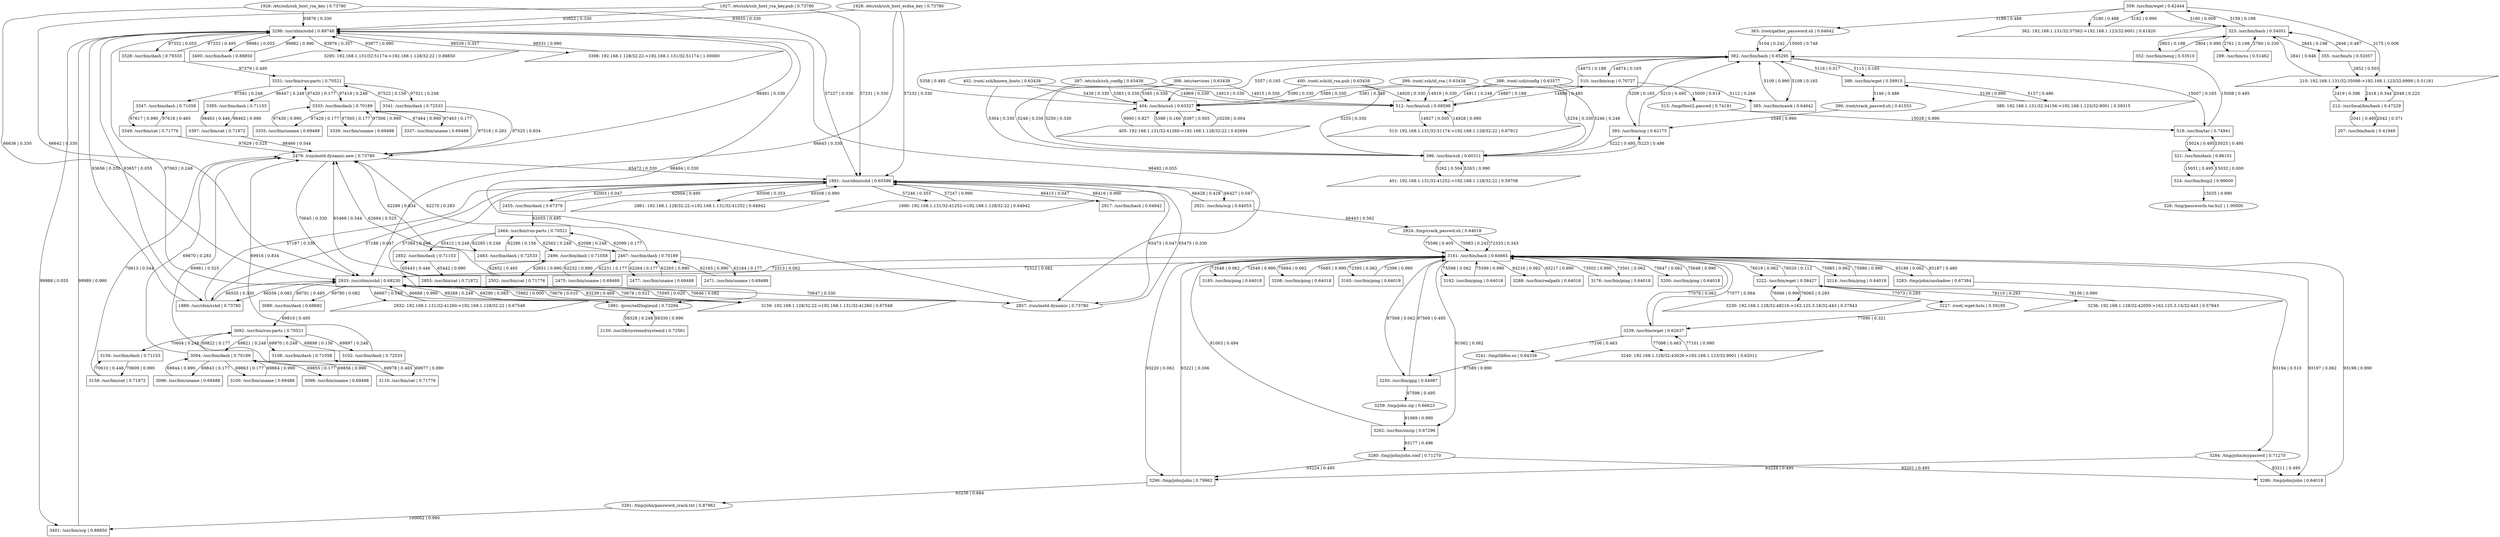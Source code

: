 digraph G {
  3296 [ label="3296: /usr/sbin/sshd | 0.89748" shape="box" ];
  3290 [ label="3290: /tmp/john/john | 0.79962" shape="box" ];
  3192 [ label="3192: /usr/bin/ping | 0.64018" shape="box" ];
  1928 [ label="1928: /etc/ssh/ssh_host_ecdsa_key | 0.73780" shape="ellipse" ];
  363 [ label="363: /root/gather_password.sh | 0.64642" shape="ellipse" ];
  400 [ label="400: /root/.ssh/id_rsa.pub | 0.63438" shape="ellipse" ];
  399 [ label="399: /root/.ssh/id_rsa | 0.63438" shape="ellipse" ];
  355 [ label="355: /usr/bin/ls | 0.52057" shape="box" ];
  3288 [ label="3288: /usr/bin/realpath | 0.64018" shape="box" ];
  2502 [ label="2502: /usr/bin/cat | 0.71776" shape="box" ];
  3108 [ label="3108: /usr/bin/dash | 0.71058" shape="box" ];
  3156 [ label="3156: /usr/bin/dash | 0.71153" shape="box" ];
  2861 [ label="2861: 192.168.1.128/32:22->192.168.1.131/32:41252 | 0.64942" shape="parallelogram" ];
  510 [ label="510: /usr/bin/scp | 0.70727" shape="box" ];
  207 [ label="207: /usr/bin/bash | 0.41949" shape="box" ];
  2496 [ label="2496: /usr/bin/dash | 0.71058" shape="box" ];
  3333 [ label="3333: /usr/bin/dash | 0.70189" shape="box" ];
  2855 [ label="2855: /usr/bin/cat | 0.71872" shape="box" ];
  3092 [ label="3092: /usr/bin/run-parts | 0.70521" shape="box" ];
  3098 [ label="3098: /usr/bin/uname | 0.69488" shape="box" ];
  3295 [ label="3295: 192.168.1.131/32:51174->192.168.1.128/32:22 | 0.88850" shape="parallelogram" ];
  3284 [ label="3284: /tmp/john/mypasswd | 0.71270" shape="ellipse" ];
  2483 [ label="2483: /usr/bin/dash | 0.72533" shape="box" ];
  2932 [ label="2932: 192.168.1.131/32:41260->192.168.1.128/32:22 | 0.67548" shape="parallelogram" ];
  2479 [ label="2479: /run/motd.dynamic.new | 0.73780" shape="ellipse" ];
  3200 [ label="3200: /usr/bin/ping | 0.64018" shape="box" ];
  402 [ label="402: /root/.ssh/known_hosts | 0.63438" shape="ellipse" ];
  3262 [ label="3262: /usr/bin/unzip | 0.67296" shape="box" ];
  3286 [ label="3286: /tmp/john/john | 0.64018" shape="box" ];
  1890 [ label="1890: 192.168.1.131/32:41252->192.168.1.128/32:22 | 0.64942" shape="parallelogram" ];
  388 [ label="388: /usr/bin/wget | 0.59915" shape="box" ];
  3089 [ label="3089: /usr/bin/dash | 0.68682" shape="box" ];
  404 [ label="404: /usr/bin/ssh | 0.63327" shape="box" ];
  405 [ label="405: 192.168.1.131/32:41260->192.168.1.128/32:22 | 0.62694" shape="parallelogram" ];
  526 [ label="526: /tmp/passwords.tar.bz2 | 1.00000" shape="ellipse" ];
  2924 [ label="2924: /tmp/crack_passwd.sh | 0.64018" shape="ellipse" ];
  3337 [ label="3337: /usr/bin/uname | 0.69488" shape="box" ];
  521 [ label="521: /usr/bin/dash | 0.86101" shape="box" ];
  212 [ label="212: /usr/local/bin/bash | 0.47229" shape="box" ];
  3401 [ label="3401: /usr/bin/scp | 0.88850" shape="box" ];
  3158 [ label="3158: /usr/bin/cat | 0.71872" shape="box" ];
  2475 [ label="2475: /usr/bin/uname | 0.69488" shape="box" ];
  3280 [ label="3280: /tmp/john/john.conf | 0.71270" shape="ellipse" ];
  2933 [ label="2933: /usr/sbin/sshd | 0.68230" shape="box" ];
  3214 [ label="3214: /usr/bin/ping | 0.64018" shape="box" ];
  3349 [ label="3349: /usr/bin/cat | 0.71776" shape="box" ];
  289 [ label="289: /usr/bin/su | 0.51462" shape="box" ];
  3291 [ label="3291: /tmp/john/password_crack.txt | 0.87962" shape="ellipse" ];
  2921 [ label="2921: /usr/bin/scp | 0.64053" shape="box" ];
  3400 [ label="3400: /usr/bin/bash | 0.88850" shape="box" ];
  3398 [ label="3398: 192.168.1.128/32:22->192.168.1.131/32:51174 | 1.00000" shape="parallelogram" ];
  2455 [ label="2455: /usr/bin/dash | 0.67379" shape="box" ];
  2467 [ label="2467: /usr/bin/dash | 0.70189" shape="box" ];
  390 [ label="390: /root/crack_passwd.sh | 0.61553" shape="ellipse" ];
  3230 [ label="3230: 192.168.1.128/32:48216->162.125.3.18/32:443 | 0.57843" shape="parallelogram" ];
  397 [ label="397: /etc/ssh/ssh_config | 0.63438" shape="ellipse" ];
  3250 [ label="3250: /usr/bin/gpg | 0.64987" shape="box" ];
  3335 [ label="3335: /usr/bin/uname | 0.69488" shape="box" ];
  398 [ label="398: /etc/services | 0.63438" shape="ellipse" ];
  3328 [ label="3328: /usr/bin/dash | 0.79333" shape="box" ];
  3185 [ label="3185: /usr/bin/ping | 0.64018" shape="box" ];
  2917 [ label="2917: /usr/bin/bash | 0.64942" shape="box" ];
  3110 [ label="3110: /usr/bin/cat | 0.71776" shape="box" ];
  2464 [ label="2464: /usr/bin/run-parts | 0.70521" shape="box" ];
  382 [ label="382: /usr/bin/bash | 0.65295" shape="box" ];
  385 [ label="385: /usr/bin/mawk | 0.64642" shape="box" ];
  386 [ label="386: /root/.ssh/config | 0.63577" shape="ellipse" ];
  2471 [ label="2471: /usr/bin/uname | 0.69488" shape="box" ];
  2852 [ label="2852: /usr/bin/dash | 0.71153" shape="box" ];
  323 [ label="323: /usr/bin/bash | 0.54051" shape="box" ];
  2477 [ label="2477: /usr/bin/uname | 0.69488" shape="box" ];
  512 [ label="512: /usr/bin/ssh | 0.68598" shape="box" ];
  524 [ label="524: /usr/bin/bzip2 | 0.99000" shape="box" ];
  362 [ label="362: 192.168.1.131/32:37562->192.168.1.123/32:9001 | 0.61820" shape="parallelogram" ];
  2857 [ label="2857: /run/motd.dynamic | 0.73780" shape="ellipse" ];
  3227 [ label="3227: /root/.wget-hsts | 0.59195" shape="ellipse" ];
  3395 [ label="3395: /usr/bin/dash | 0.71153" shape="box" ];
  2150 [ label="2150: /usr/lib/systemd/systemd | 0.72561" shape="box" ];
  393 [ label="393: /usr/bin/scp | 0.62175" shape="box" ];
  1889 [ label="1889: /usr/sbin/sshd | 0.73780" shape="box" ];
  3096 [ label="3096: /usr/bin/uname | 0.69488" shape="box" ];
  3239 [ label="3239: /usr/bin/wget | 0.62637" shape="box" ];
  3236 [ label="3236: 192.168.1.128/32:42050->162.125.3.15/32:443 | 0.57843" shape="parallelogram" ];
  3347 [ label="3347: /usr/bin/dash | 0.71058" shape="box" ];
  3094 [ label="3094: /usr/bin/dash | 0.70189" shape="box" ];
  3283 [ label="3283: /tmp/john/unshadow | 0.67384" shape="box" ];
  3161 [ label="3161: /usr/bin/bash | 0.64665" shape="box" ];
  3208 [ label="3208: /usr/bin/ping | 0.64018" shape="box" ];
  3341 [ label="3341: /usr/bin/dash | 0.72533" shape="box" ];
  3331 [ label="3331: /usr/bin/run-parts | 0.70521" shape="box" ];
  3222 [ label="3222: /usr/bin/wget | 0.58427" shape="box" ];
  3339 [ label="3339: /usr/bin/uname | 0.69488" shape="box" ];
  389 [ label="389: 192.168.1.131/32:34156->192.168.1.123/32:9001 | 0.59315" shape="parallelogram" ];
  3240 [ label="3240: 192.168.1.128/32:43026->192.168.1.123/32:9001 | 0.62011" shape="parallelogram" ];
  3397 [ label="3397: /usr/bin/cat | 0.71872" shape="box" ];
  3241 [ label="3241: /tmp/libfoo.so | 0.64338" shape="ellipse" ];
  359 [ label="359: /usr/bin/wget | 0.62444" shape="box" ];
  3259 [ label="3259: /tmp/john.zip | 0.66623" shape="ellipse" ];
  210 [ label="210: 192.168.1.131/32:35098->192.168.1.123/32:9999 | 0.51161" shape="parallelogram" ];
  352 [ label="352: /usr/bin/mesg | 0.53510" shape="box" ];
  1927 [ label="1927: /etc/ssh/ssh_host_rsa_key.pub | 0.73780" shape="ellipse" ];
  1926 [ label="1926: /etc/ssh/ssh_host_rsa_key | 0.73780" shape="ellipse" ];
  518 [ label="518: /usr/bin/tar | 0.74941" shape="box" ];
  3159 [ label="3159: 192.168.1.128/32:22->192.168.1.131/32:41260 | 0.67548" shape="parallelogram" ];
  1981 [ label="1981: /proc/self/loginuid | 0.73294" shape="ellipse" ];
  396 [ label="396: /usr/bin/ssh | 0.60311" shape="box" ];
  3100 [ label="3100: /usr/bin/uname | 0.69488" shape="box" ];
  3165 [ label="3165: /usr/bin/ping | 0.64018" shape="box" ];
  3176 [ label="3176: /usr/bin/ping | 0.64018" shape="box" ];
  513 [ label="513: 192.168.1.131/32:51174->192.168.1.128/32:22 | 0.67912" shape="parallelogram" ];
  515 [ label="515: /tmp/Host2.passwd | 0.74191" shape="ellipse" ];
  1891 [ label="1891: /usr/sbin/sshd | 0.65598" shape="box" ];
  3102 [ label="3102: /usr/bin/dash | 0.72533" shape="box" ];
  401 [ label="401: 192.168.1.131/32:41252->192.168.1.128/32:22 | 0.59708" shape="parallelogram" ];
  3089 -> 3092 [ label="69810 | 0.495" ];
  399 -> 512 [ label="14919 | 0.330" ];
  518 -> 521 [ label="15024 | 0.495" ];
  3333 -> 3331 [ label="97420 | 0.177" ];
  3161 -> 3176 [ label="73501 | 0.062" ];
  3158 -> 2479 [ label="70613 | 0.544" ];
  521 -> 518 [ label="15025 | 0.495" ];
  2464 -> 2467 [ label="62098 | 0.248" ];
  1890 -> 1891 [ label="57247 | 0.990" ];
  1928 -> 2933 [ label="66643 | 0.330" ];
  3339 -> 3333 [ label="97506 | 0.990" ];
  2483 -> 2479 [ label="62289 | 0.834" ];
  397 -> 404 [ label="5383 | 0.330" ];
  3108 -> 3110 [ label="69977 | 0.990" ];
  3398 -> 3296 [ label="98531 | 0.990" ];
  389 -> 388 [ label="5139 | 0.990" ];
  2855 -> 2852 [ label="65443 | 0.446" ];
  513 -> 512 [ label="14928 | 0.990" ];
  3094 -> 3096 [ label="69843 | 0.177" ];
  1891 -> 2917 [ label="66415 | 0.047" ];
  3349 -> 2479 [ label="97629 | 0.525" ];
  3089 -> 2933 [ label="69791 | 0.495" ];
  3250 -> 3161 [ label="87569 | 0.495" ];
  1891 -> 2921 [ label="66427 | 0.047" ];
  3200 -> 3161 [ label="75648 | 0.990" ];
  3161 -> 2933 [ label="72313 | 0.062" ];
  385 -> 382 [ label="5109 | 0.990" ];
  2467 -> 2464 [ label="62099 | 0.177" ];
  212 -> 210 [ label="2048 | 0.223" ];
  2921 -> 1891 [ label="66428 | 0.428" ];
  399 -> 404 [ label="5389 | 0.330" ];
  3341 -> 2479 [ label="97525 | 0.834" ];
  3288 -> 3161 [ label="93217 | 0.990" ];
  2467 -> 2475 [ label="62231 | 0.177" ];
  207 -> 212 [ label="2041 | 0.495" ];
  3397 -> 2479 [ label="98466 | 0.544" ];
  512 -> 513 [ label="14927 | 0.505" ];
  3092 -> 3108 [ label="69970 | 0.248" ];
  3296 -> 2857 [ label="98492 | 0.055" ];
  2855 -> 2479 [ label="65469 | 0.544" ];
  2455 -> 1891 [ label="62004 | 0.495" ];
  3333 -> 3335 [ label="97429 | 0.177" ];
  402 -> 396 [ label="5304 | 0.330" ];
  3280 -> 3290 [ label="93224 | 0.495" ];
  2479 -> 2933 [ label="70645 | 0.330" ];
  3165 -> 3161 [ label="72396 | 0.990" ];
  386 -> 396 [ label="5246 | 0.248" ];
  405 -> 404 [ label="10258 | 0.004" ];
  388 -> 389 [ label="5137 | 0.486" ];
  510 -> 382 [ label="14875 | 0.188" ];
  3161 -> 3165 [ label="72395 | 0.062" ];
  3161 -> 3290 [ label="93220 | 0.062" ];
  1981 -> 3296 [ label="97063 | 0.248" ];
  2917 -> 1891 [ label="66416 | 0.990" ];
  404 -> 382 [ label="5358 | 0.485" ];
  3337 -> 3333 [ label="97464 | 0.990" ];
  1889 -> 1891 [ label="57187 | 0.330" ];
  382 -> 393 [ label="5209 | 0.165" ];
  2150 -> 1981 [ label="58330 | 0.990" ];
  3100 -> 3094 [ label="69864 | 0.990" ];
  2479 -> 3296 [ label="98491 | 0.330" ];
  3161 -> 3208 [ label="75684 | 0.062" ];
  2924 -> 3161 [ label="75596 | 0.405" ];
  404 -> 405 [ label="5397 | 0.505" ];
  3102 -> 3092 [ label="69898 | 0.156" ];
  3094 -> 3098 [ label="69855 | 0.177" ];
  1981 -> 2150 [ label="58328 | 0.248" ];
  1889 -> 2933 [ label="66555 | 0.330" ];
  2467 -> 2471 [ label="62164 | 0.177" ];
  3230 -> 3222 [ label="76066 | 0.990" ];
  400 -> 404 [ label="5390 | 0.330" ];
  3296 -> 3295 [ label="93976 | 0.357" ];
  3161 -> 3192 [ label="75598 | 0.062" ];
  399 -> 396 [ label="5254 | 0.330" ];
  518 -> 382 [ label="15008 | 0.495" ];
  1889 -> 3296 [ label="93656 | 0.330" ];
  400 -> 396 [ label="5255 | 0.330" ];
  3240 -> 3239 [ label="77101 | 0.990" ];
  3239 -> 3241 [ label="77106 | 0.463" ];
  323 -> 352 [ label="2803 | 0.198" ];
  3161 -> 3239 [ label="77076 | 0.062" ];
  355 -> 323 [ label="2846 | 0.487" ];
  388 -> 390 [ label="5146 | 0.486" ];
  3284 -> 3286 [ label="93211 | 0.495" ];
  402 -> 512 [ label="14969 | 0.330" ];
  397 -> 396 [ label="5248 | 0.330" ];
  3222 -> 3161 [ label="76020 | 0.112" ];
  3296 -> 1889 [ label="93657 | 0.055" ];
  2477 -> 2467 [ label="62265 | 0.990" ];
  3296 -> 3328 [ label="97332 | 0.055" ];
  3280 -> 3286 [ label="93201 | 0.495" ];
  3222 -> 3230 [ label="76065 | 0.293" ];
  3291 -> 3401 [ label="100002 | 0.990" ];
  3241 -> 3250 [ label="87589 | 0.990" ];
  386 -> 385 [ label="5112 | 0.248" ];
  3400 -> 3296 [ label="99982 | 0.990" ];
  386 -> 512 [ label="14911 | 0.248" ];
  3158 -> 3156 [ label="70610 | 0.446" ];
  3239 -> 3161 [ label="77077 | 0.064" ];
  359 -> 210 [ label="3175 | 0.006" ];
  2467 -> 2479 [ label="62270 | 0.283" ];
  362 -> 359 [ label="3182 | 0.990" ];
  3092 -> 3094 [ label="69821 | 0.248" ];
  524 -> 526 [ label="15035 | 0.990" ];
  3096 -> 3094 [ label="69844 | 0.990" ];
  3349 -> 3347 [ label="97618 | 0.465" ];
  3328 -> 3296 [ label="97333 | 0.495" ];
  3331 -> 3333 [ label="97419 | 0.248" ];
  3222 -> 3236 [ label="76110 | 0.293" ];
  3208 -> 3161 [ label="75685 | 0.990" ];
  1927 -> 1891 [ label="57231 | 0.330" ];
  2924 -> 3161 [ label="75983 | 0.243" ];
  323 -> 355 [ label="2845 | 0.198" ];
  397 -> 512 [ label="14913 | 0.330" ];
  1981 -> 2933 [ label="69288 | 0.248" ];
  359 -> 363 [ label="3189 | 0.488" ];
  1927 -> 3296 [ label="93922 | 0.330" ];
  1891 -> 2455 [ label="62003 | 0.047" ];
  382 -> 385 [ label="5108 | 0.165" ];
  386 -> 404 [ label="5381 | 0.248" ];
  3161 -> 3283 [ label="93186 | 0.062" ];
  2464 -> 2852 [ label="65412 | 0.248" ];
  2464 -> 2483 [ label="62285 | 0.248" ];
  3098 -> 3094 [ label="69856 | 0.990" ];
  289 -> 323 [ label="2760 | 0.330" ];
  2861 -> 1891 [ label="65508 | 0.990" ];
  3397 -> 3395 [ label="98463 | 0.446" ];
  402 -> 404 [ label="5439 | 0.330" ];
  3102 -> 2479 [ label="69916 | 0.834" ];
  359 -> 323 [ label="3160 | 0.009" ];
  3283 -> 3284 [ label="93194 | 0.510" ];
  3296 -> 3398 [ label="98529 | 0.357" ];
  3262 -> 3161 [ label="91063 | 0.494" ];
  2924 -> 3161 [ label="72333 | 0.343" ];
  212 -> 210 [ label="2419 | 0.396" ];
  2467 -> 2477 [ label="62264 | 0.177" ];
  3110 -> 3108 [ label="69978 | 0.465" ];
  2933 -> 3161 [ label="72312 | 0.082" ];
  1891 -> 1890 [ label="57246 | 0.353" ];
  1926 -> 3296 [ label="93876 | 0.330" ];
  3094 -> 2479 [ label="69870 | 0.283" ];
  3092 -> 3156 [ label="70604 | 0.248" ];
  382 -> 518 [ label="15007 | 0.165" ];
  3161 -> 3286 [ label="93197 | 0.062" ];
  2933 -> 2932 [ label="66667 | 0.549" ];
  393 -> 396 [ label="5222 | 0.495" ];
  400 -> 512 [ label="14920 | 0.330" ];
  1926 -> 1891 [ label="57227 | 0.330" ];
  2483 -> 2464 [ label="62286 | 0.156" ];
  2479 -> 1891 [ label="65472 | 0.330" ];
  3341 -> 3331 [ label="97522 | 0.156" ];
  3331 -> 3347 [ label="97581 | 0.248" ];
  3296 -> 3400 [ label="99981 | 0.055" ];
  3185 -> 3161 [ label="73549 | 0.990" ];
  3094 -> 3100 [ label="69863 | 0.177" ];
  398 -> 396 [ label="5250 | 0.330" ];
  2852 -> 2855 [ label="65442 | 0.990" ];
  396 -> 393 [ label="5223 | 0.486" ];
  2502 -> 2496 [ label="62652 | 0.465" ];
  3192 -> 3161 [ label="75599 | 0.990" ];
  3161 -> 3250 [ label="87568 | 0.062" ];
  382 -> 404 [ label="5357 | 0.165" ];
  512 -> 510 [ label="14888 | 0.485" ];
  3347 -> 3349 [ label="97617 | 0.990" ];
  398 -> 404 [ label="5385 | 0.330" ];
  3331 -> 3341 [ label="97521 | 0.248" ];
  1928 -> 1891 [ label="57232 | 0.330" ];
  3401 -> 3296 [ label="99989 | 0.990" ];
  3259 -> 3262 [ label="91069 | 0.990" ];
  3284 -> 3290 [ label="93234 | 0.495" ];
  3290 -> 3161 [ label="93221 | 0.306" ];
  3333 -> 2479 [ label="97518 | 0.283" ];
  2475 -> 2467 [ label="62232 | 0.990" ];
  359 -> 362 [ label="3180 | 0.488" ];
  1927 -> 2933 [ label="66642 | 0.330" ];
  2933 -> 3089 [ label="69790 | 0.082" ];
  3156 -> 3158 [ label="70609 | 0.990" ];
  382 -> 388 [ label="5115 | 0.165" ];
  2933 -> 1889 [ label="66556 | 0.082" ];
  1891 -> 1981 [ label="57384 | 0.048" ];
  355 -> 210 [ label="2852 | 0.503" ];
  323 -> 359 [ label="3159 | 0.198" ];
  3236 -> 3222 [ label="76136 | 0.990" ];
  1926 -> 2933 [ label="66636 | 0.330" ];
  2455 -> 2464 [ label="62055 | 0.495" ];
  1891 -> 1889 [ label="57188 | 0.047" ];
  3335 -> 3333 [ label="97430 | 0.990" ];
  2857 -> 2933 [ label="70647 | 0.330" ];
  3250 -> 3259 [ label="87598 | 0.495" ];
  3159 -> 2933 [ label="93239 | 0.469" ];
  2921 -> 2924 [ label="66443 | 0.562" ];
  524 -> 521 [ label="15032 | 0.000" ];
  3161 -> 3200 [ label="75647 | 0.062" ];
  2502 -> 2479 [ label="62694 | 0.525" ];
  3161 -> 3262 [ label="91062 | 0.062" ];
  3159 -> 2933 [ label="70678 | 0.521" ];
  401 -> 396 [ label="5263 | 0.990" ];
  2464 -> 2496 [ label="62562 | 0.248" ];
  2857 -> 3296 [ label="98494 | 0.330" ];
  405 -> 404 [ label="9900 | 0.827" ];
  390 -> 393 [ label="5349 | 0.990" ];
  3176 -> 3161 [ label="73502 | 0.990" ];
  363 -> 382 [ label="15005 | 0.748" ];
  393 -> 382 [ label="5210 | 0.495" ];
  3110 -> 2479 [ label="69981 | 0.525" ];
  396 -> 401 [ label="5262 | 0.504" ];
  3296 -> 3401 [ label="99988 | 0.055" ];
  352 -> 323 [ label="2804 | 0.990" ];
  3227 -> 3239 [ label="77090 | 0.321" ];
  3333 -> 3339 [ label="97505 | 0.177" ];
  2933 -> 3159 [ label="75595 | 0.020" ];
  3092 -> 3102 [ label="69897 | 0.248" ];
  521 -> 524 [ label="15031 | 0.495" ];
  323 -> 289 [ label="2761 | 0.198" ];
  1891 -> 2857 [ label="65473 | 0.047" ];
  3283 -> 3161 [ label="93187 | 0.480" ];
  3161 -> 3214 [ label="75985 | 0.062" ];
  3295 -> 3296 [ label="93977 | 0.990" ];
  3222 -> 3227 [ label="77073 | 0.293" ];
  212 -> 207 [ label="2042 | 0.371" ];
  382 -> 510 [ label="14874 | 0.165" ];
  2933 -> 3159 [ label="75982 | 0.000" ];
  3290 -> 3291 [ label="93236 | 0.684" ];
  2496 -> 2502 [ label="62651 | 0.990" ];
  210 -> 212 [ label="2418 | 0.344" ];
  2933 -> 2857 [ label="70646 | 0.082" ];
  510 -> 512 [ label="14887 | 0.188" ];
  3161 -> 3222 [ label="76019 | 0.062" ];
  3094 -> 3092 [ label="69822 | 0.177" ];
  1891 -> 2861 [ label="65506 | 0.353" ];
  3262 -> 3280 [ label="93177 | 0.496" ];
  515 -> 518 [ label="15028 | 0.990" ];
  3161 -> 3185 [ label="73548 | 0.062" ];
  510 -> 515 [ label="15000 | 0.614" ];
  2932 -> 2933 [ label="66668 | 0.990" ];
  2857 -> 1891 [ label="65475 | 0.330" ];
  3333 -> 3337 [ label="97463 | 0.177" ];
  3286 -> 3161 [ label="93198 | 0.990" ];
  3331 -> 3395 [ label="98447 | 0.248" ];
  363 -> 382 [ label="5104 | 0.242" ];
  3239 -> 3240 [ label="77098 | 0.463" ];
  2933 -> 1981 [ label="69290 | 0.083" ];
  398 -> 512 [ label="14915 | 0.330" ];
  388 -> 382 [ label="5116 | 0.017" ];
  3395 -> 3397 [ label="98462 | 0.990" ];
  210 -> 323 [ label="2841 | 0.646" ];
  3328 -> 3331 [ label="97379 | 0.495" ];
  3214 -> 3161 [ label="75986 | 0.990" ];
  1928 -> 3296 [ label="93935 | 0.330" ];
  405 -> 404 [ label="5398 | 0.160" ];
  2471 -> 2467 [ label="62165 | 0.990" ];
  2933 -> 3159 [ label="70676 | 0.010" ];
  3161 -> 3288 [ label="93216 | 0.062" ];
}
